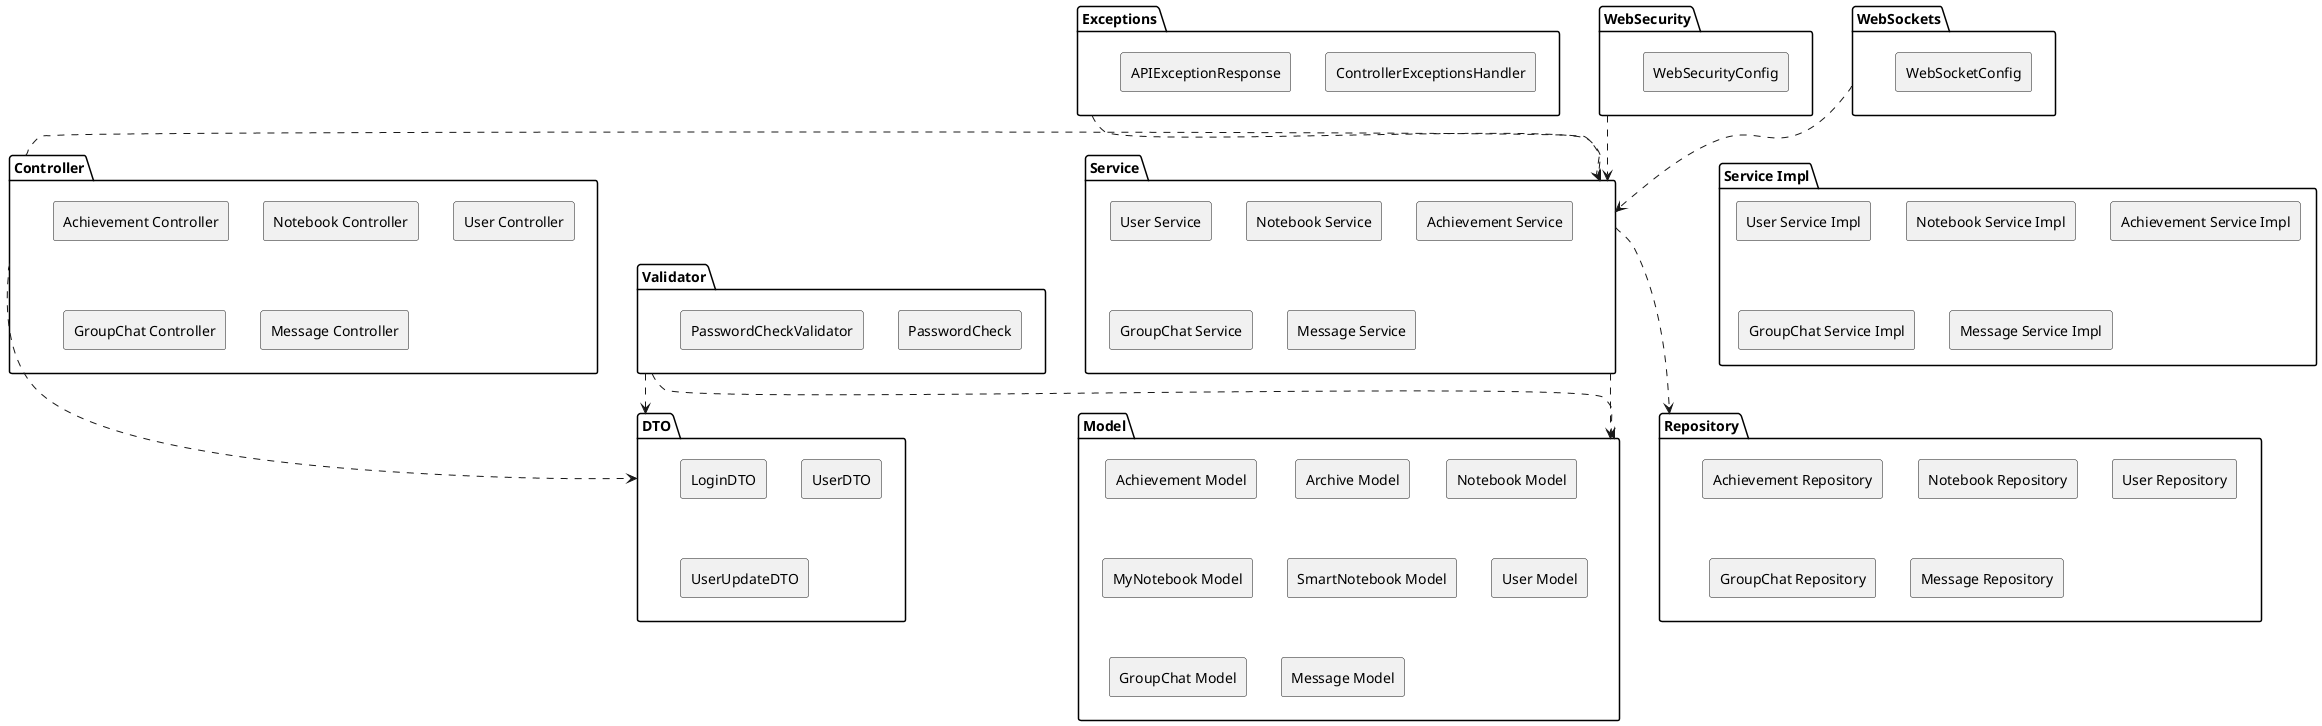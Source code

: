 @startuml
'https://plantuml.com/class-diagram
skinparam componentStyle rectangle

'== Packages ==

package "Service" {
    [User Service]
    [Notebook Service]
    [Achievement Service]
    [GroupChat Service]
    [Message Service]
}

package "Service Impl" {
    [User Service Impl]
    [Notebook Service Impl]
    [Achievement Service Impl]
    [GroupChat Service Impl]
    [Message Service Impl]
}

package "Controller" {
    [Achievement Controller]
    [Notebook Controller]
    [User Controller]
    [GroupChat Controller]
    [Message Controller]
}

package "Model" {
    [Achievement Model]
    [Archive Model]
    [Notebook Model]
    [MyNotebook Model]
    [SmartNotebook Model]
    [User Model]
    [GroupChat Model]
    [Message Model]
}

package "Repository" {
    [Achievement Repository]
    [Notebook Repository]
    [User Repository]
    [GroupChat Repository]
    [Message Repository]
}

package "DTO" {
    [LoginDTO]
    [UserDTO]
    [UserUpdateDTO]
}

package "Exceptions" {
    [ControllerExceptionsHandler]
    [APIExceptionResponse]
}

package "Validator" {
    [PasswordCheck]
    [PasswordCheckValidator]
}

package "WebSecurity" {
    [WebSecurityConfig]
}

package "WebSockets" {
    [WebSocketConfig]
}



"Controller" ..> "Service"
"Service" ..> "Repository"
"Service" ..> "Model"
"Controller" ..> "DTO"
"Exceptions" ..> "Service"
"Validator" ..> "Model"
"Validator" ..> "DTO"
"WebSockets" ..> "Service"
"WebSecurity" ..> "Service"

@enduml
